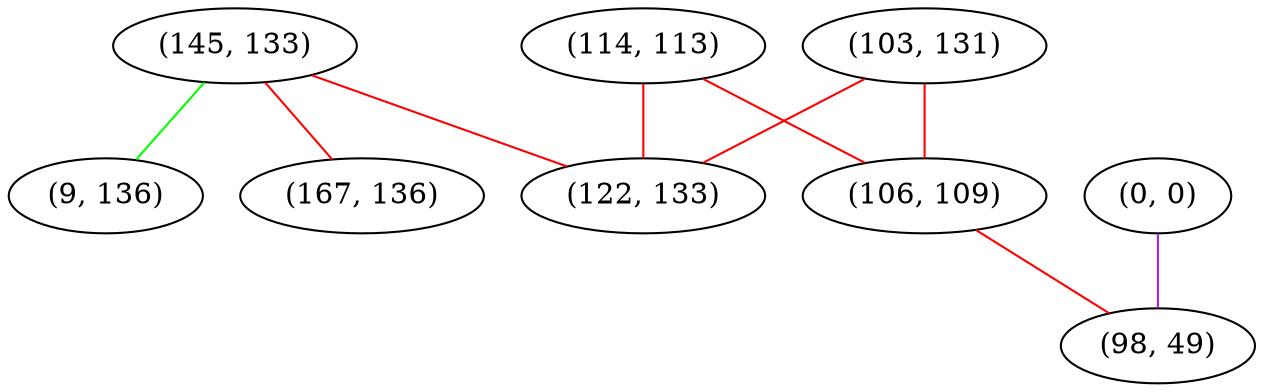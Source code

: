 graph "" {
"(145, 133)";
"(0, 0)";
"(103, 131)";
"(9, 136)";
"(114, 113)";
"(122, 133)";
"(167, 136)";
"(106, 109)";
"(98, 49)";
"(145, 133)" -- "(9, 136)"  [color=green, key=0, weight=2];
"(145, 133)" -- "(167, 136)"  [color=red, key=0, weight=1];
"(145, 133)" -- "(122, 133)"  [color=red, key=0, weight=1];
"(0, 0)" -- "(98, 49)"  [color=purple, key=0, weight=4];
"(103, 131)" -- "(122, 133)"  [color=red, key=0, weight=1];
"(103, 131)" -- "(106, 109)"  [color=red, key=0, weight=1];
"(114, 113)" -- "(122, 133)"  [color=red, key=0, weight=1];
"(114, 113)" -- "(106, 109)"  [color=red, key=0, weight=1];
"(106, 109)" -- "(98, 49)"  [color=red, key=0, weight=1];
}

